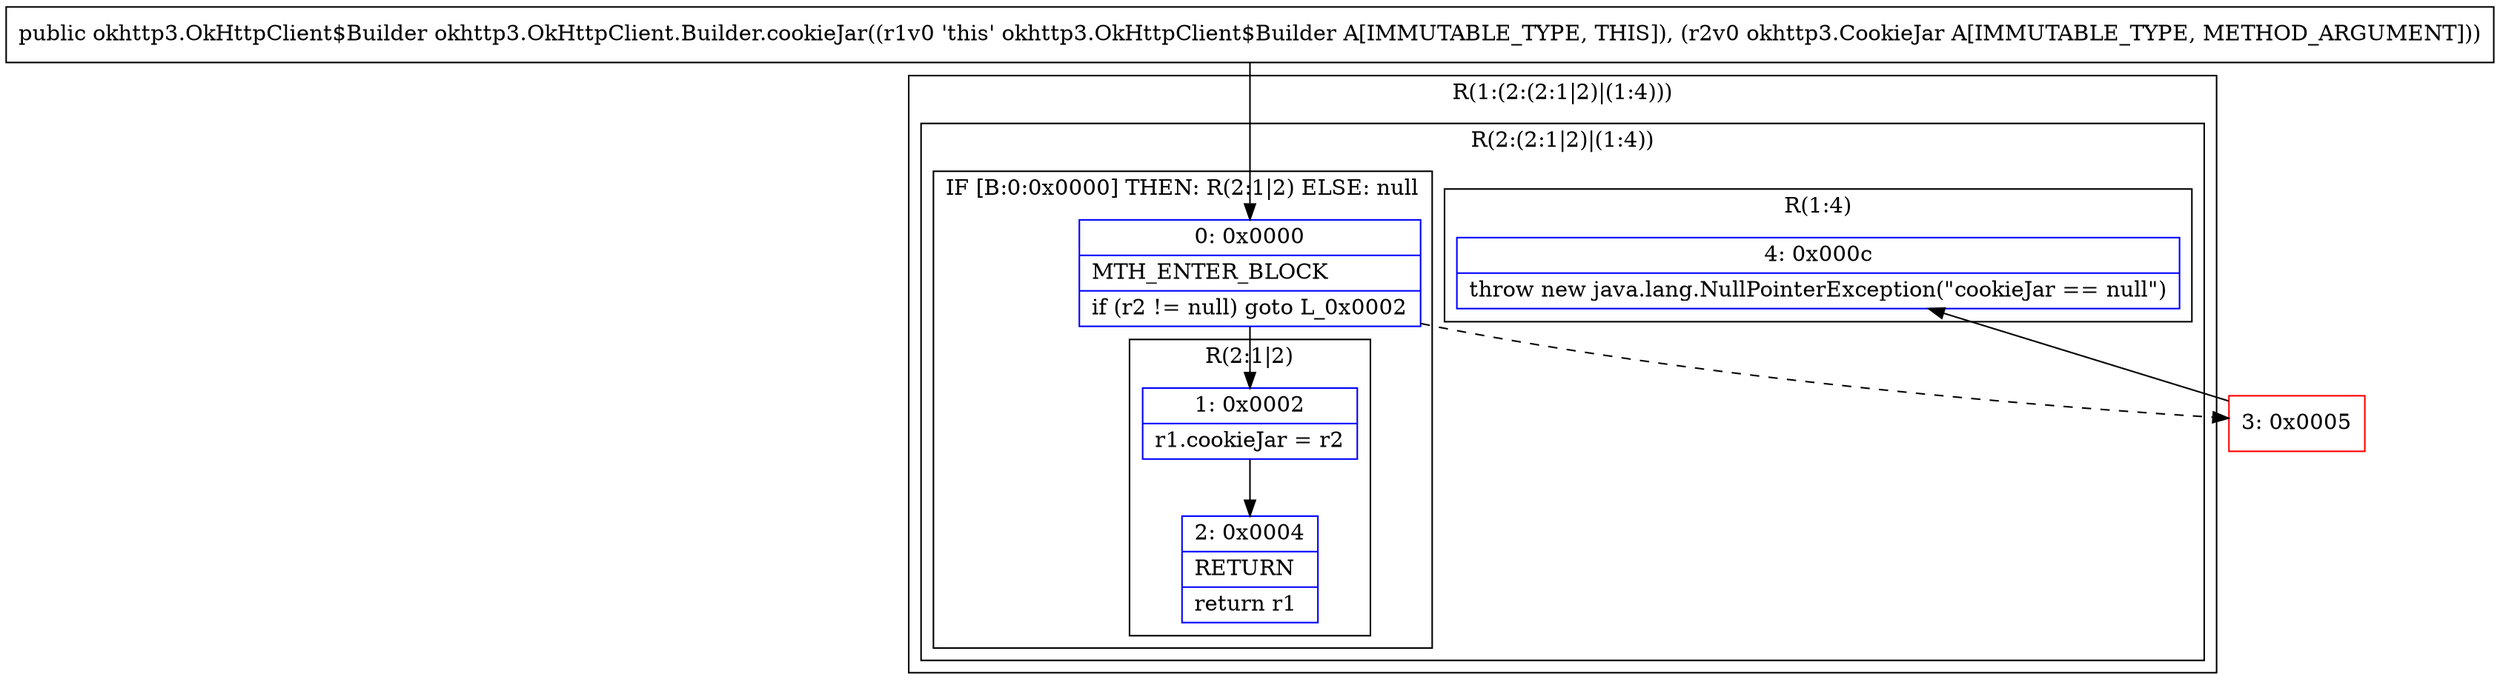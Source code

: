 digraph "CFG forokhttp3.OkHttpClient.Builder.cookieJar(Lokhttp3\/CookieJar;)Lokhttp3\/OkHttpClient$Builder;" {
subgraph cluster_Region_746071452 {
label = "R(1:(2:(2:1|2)|(1:4)))";
node [shape=record,color=blue];
subgraph cluster_Region_682032409 {
label = "R(2:(2:1|2)|(1:4))";
node [shape=record,color=blue];
subgraph cluster_IfRegion_2121091882 {
label = "IF [B:0:0x0000] THEN: R(2:1|2) ELSE: null";
node [shape=record,color=blue];
Node_0 [shape=record,label="{0\:\ 0x0000|MTH_ENTER_BLOCK\l|if (r2 != null) goto L_0x0002\l}"];
subgraph cluster_Region_1817222251 {
label = "R(2:1|2)";
node [shape=record,color=blue];
Node_1 [shape=record,label="{1\:\ 0x0002|r1.cookieJar = r2\l}"];
Node_2 [shape=record,label="{2\:\ 0x0004|RETURN\l|return r1\l}"];
}
}
subgraph cluster_Region_23662776 {
label = "R(1:4)";
node [shape=record,color=blue];
Node_4 [shape=record,label="{4\:\ 0x000c|throw new java.lang.NullPointerException(\"cookieJar == null\")\l}"];
}
}
}
Node_3 [shape=record,color=red,label="{3\:\ 0x0005}"];
MethodNode[shape=record,label="{public okhttp3.OkHttpClient$Builder okhttp3.OkHttpClient.Builder.cookieJar((r1v0 'this' okhttp3.OkHttpClient$Builder A[IMMUTABLE_TYPE, THIS]), (r2v0 okhttp3.CookieJar A[IMMUTABLE_TYPE, METHOD_ARGUMENT])) }"];
MethodNode -> Node_0;
Node_0 -> Node_1;
Node_0 -> Node_3[style=dashed];
Node_1 -> Node_2;
Node_3 -> Node_4;
}

